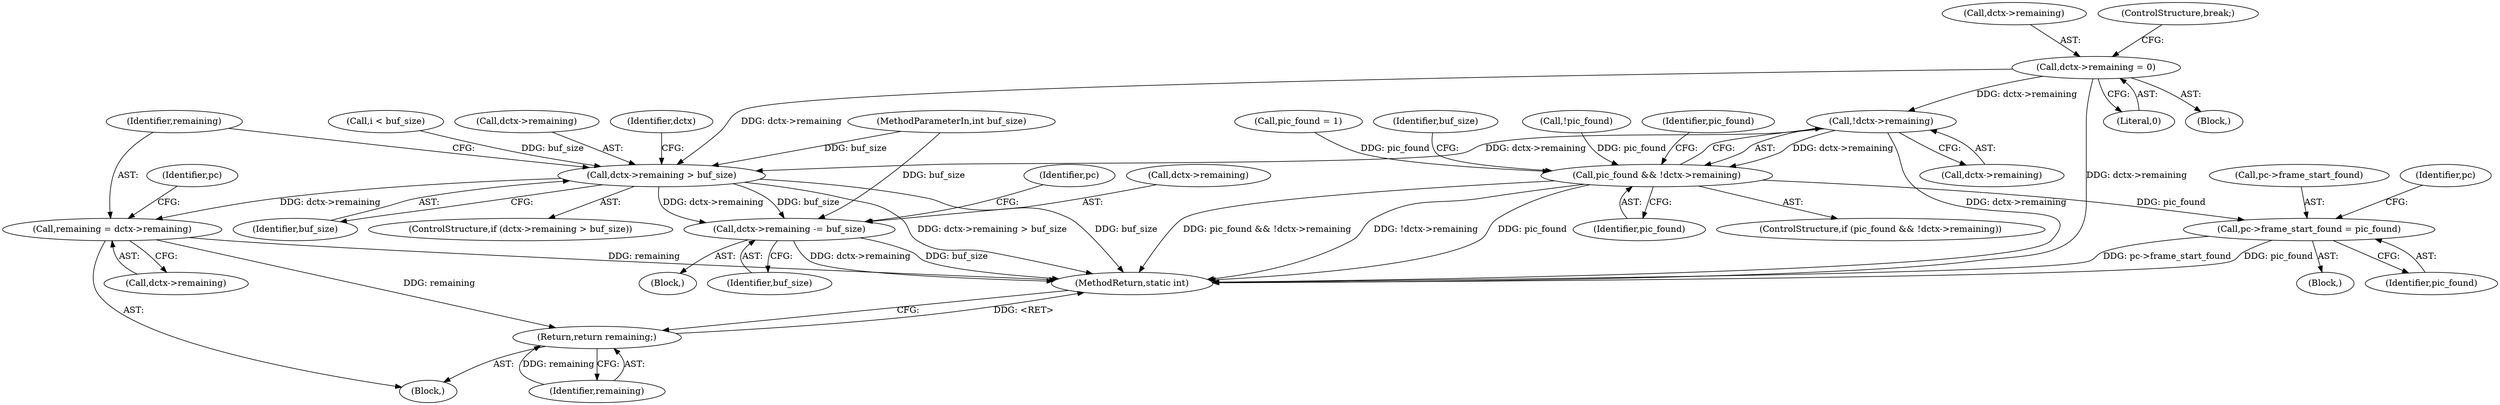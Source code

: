 digraph "0_FFmpeg_31c1c0b46a7021802c3d1d18039fca30dba5a14e@API" {
"1000188" [label="(Call,dctx->remaining = 0)"];
"1000197" [label="(Call,!dctx->remaining)"];
"1000195" [label="(Call,pic_found && !dctx->remaining)"];
"1000437" [label="(Call,pc->frame_start_found = pic_found)"];
"1000385" [label="(Call,dctx->remaining > buf_size)"];
"1000391" [label="(Call,dctx->remaining -= buf_size)"];
"1000399" [label="(Call,remaining = dctx->remaining)"];
"1000435" [label="(Return,return remaining;)"];
"1000168" [label="(Call,pic_found = 1)"];
"1000459" [label="(MethodReturn,static int)"];
"1000189" [label="(Call,dctx->remaining)"];
"1000399" [label="(Call,remaining = dctx->remaining)"];
"1000195" [label="(Call,pic_found && !dctx->remaining)"];
"1000438" [label="(Call,pc->frame_start_found)"];
"1000193" [label="(ControlStructure,break;)"];
"1000401" [label="(Call,dctx->remaining)"];
"1000441" [label="(Identifier,pic_found)"];
"1000196" [label="(Identifier,pic_found)"];
"1000390" [label="(Block,)"];
"1000395" [label="(Identifier,buf_size)"];
"1000397" [label="(Block,)"];
"1000389" [label="(Identifier,buf_size)"];
"1000192" [label="(Literal,0)"];
"1000437" [label="(Call,pc->frame_start_found = pic_found)"];
"1000406" [label="(Identifier,pc)"];
"1000444" [label="(Identifier,pc)"];
"1000435" [label="(Return,return remaining;)"];
"1000204" [label="(Identifier,buf_size)"];
"1000143" [label="(Call,!pic_found)"];
"1000150" [label="(Call,i < buf_size)"];
"1000439" [label="(Identifier,pc)"];
"1000436" [label="(Identifier,remaining)"];
"1000382" [label="(Identifier,pic_found)"];
"1000386" [label="(Call,dctx->remaining)"];
"1000165" [label="(Block,)"];
"1000392" [label="(Call,dctx->remaining)"];
"1000384" [label="(ControlStructure,if (dctx->remaining > buf_size))"];
"1000198" [label="(Call,dctx->remaining)"];
"1000385" [label="(Call,dctx->remaining > buf_size)"];
"1000106" [label="(Block,)"];
"1000194" [label="(ControlStructure,if (pic_found && !dctx->remaining))"];
"1000393" [label="(Identifier,dctx)"];
"1000105" [label="(MethodParameterIn,int buf_size)"];
"1000400" [label="(Identifier,remaining)"];
"1000391" [label="(Call,dctx->remaining -= buf_size)"];
"1000188" [label="(Call,dctx->remaining = 0)"];
"1000197" [label="(Call,!dctx->remaining)"];
"1000188" -> "1000165"  [label="AST: "];
"1000188" -> "1000192"  [label="CFG: "];
"1000189" -> "1000188"  [label="AST: "];
"1000192" -> "1000188"  [label="AST: "];
"1000193" -> "1000188"  [label="CFG: "];
"1000188" -> "1000459"  [label="DDG: dctx->remaining"];
"1000188" -> "1000197"  [label="DDG: dctx->remaining"];
"1000188" -> "1000385"  [label="DDG: dctx->remaining"];
"1000197" -> "1000195"  [label="AST: "];
"1000197" -> "1000198"  [label="CFG: "];
"1000198" -> "1000197"  [label="AST: "];
"1000195" -> "1000197"  [label="CFG: "];
"1000197" -> "1000459"  [label="DDG: dctx->remaining"];
"1000197" -> "1000195"  [label="DDG: dctx->remaining"];
"1000197" -> "1000385"  [label="DDG: dctx->remaining"];
"1000195" -> "1000194"  [label="AST: "];
"1000195" -> "1000196"  [label="CFG: "];
"1000196" -> "1000195"  [label="AST: "];
"1000204" -> "1000195"  [label="CFG: "];
"1000382" -> "1000195"  [label="CFG: "];
"1000195" -> "1000459"  [label="DDG: pic_found && !dctx->remaining"];
"1000195" -> "1000459"  [label="DDG: !dctx->remaining"];
"1000195" -> "1000459"  [label="DDG: pic_found"];
"1000168" -> "1000195"  [label="DDG: pic_found"];
"1000143" -> "1000195"  [label="DDG: pic_found"];
"1000195" -> "1000437"  [label="DDG: pic_found"];
"1000437" -> "1000106"  [label="AST: "];
"1000437" -> "1000441"  [label="CFG: "];
"1000438" -> "1000437"  [label="AST: "];
"1000441" -> "1000437"  [label="AST: "];
"1000444" -> "1000437"  [label="CFG: "];
"1000437" -> "1000459"  [label="DDG: pc->frame_start_found"];
"1000437" -> "1000459"  [label="DDG: pic_found"];
"1000385" -> "1000384"  [label="AST: "];
"1000385" -> "1000389"  [label="CFG: "];
"1000386" -> "1000385"  [label="AST: "];
"1000389" -> "1000385"  [label="AST: "];
"1000393" -> "1000385"  [label="CFG: "];
"1000400" -> "1000385"  [label="CFG: "];
"1000385" -> "1000459"  [label="DDG: buf_size"];
"1000385" -> "1000459"  [label="DDG: dctx->remaining > buf_size"];
"1000150" -> "1000385"  [label="DDG: buf_size"];
"1000105" -> "1000385"  [label="DDG: buf_size"];
"1000385" -> "1000391"  [label="DDG: buf_size"];
"1000385" -> "1000391"  [label="DDG: dctx->remaining"];
"1000385" -> "1000399"  [label="DDG: dctx->remaining"];
"1000391" -> "1000390"  [label="AST: "];
"1000391" -> "1000395"  [label="CFG: "];
"1000392" -> "1000391"  [label="AST: "];
"1000395" -> "1000391"  [label="AST: "];
"1000439" -> "1000391"  [label="CFG: "];
"1000391" -> "1000459"  [label="DDG: dctx->remaining"];
"1000391" -> "1000459"  [label="DDG: buf_size"];
"1000105" -> "1000391"  [label="DDG: buf_size"];
"1000399" -> "1000397"  [label="AST: "];
"1000399" -> "1000401"  [label="CFG: "];
"1000400" -> "1000399"  [label="AST: "];
"1000401" -> "1000399"  [label="AST: "];
"1000406" -> "1000399"  [label="CFG: "];
"1000399" -> "1000459"  [label="DDG: remaining"];
"1000399" -> "1000435"  [label="DDG: remaining"];
"1000435" -> "1000397"  [label="AST: "];
"1000435" -> "1000436"  [label="CFG: "];
"1000436" -> "1000435"  [label="AST: "];
"1000459" -> "1000435"  [label="CFG: "];
"1000435" -> "1000459"  [label="DDG: <RET>"];
"1000436" -> "1000435"  [label="DDG: remaining"];
}
